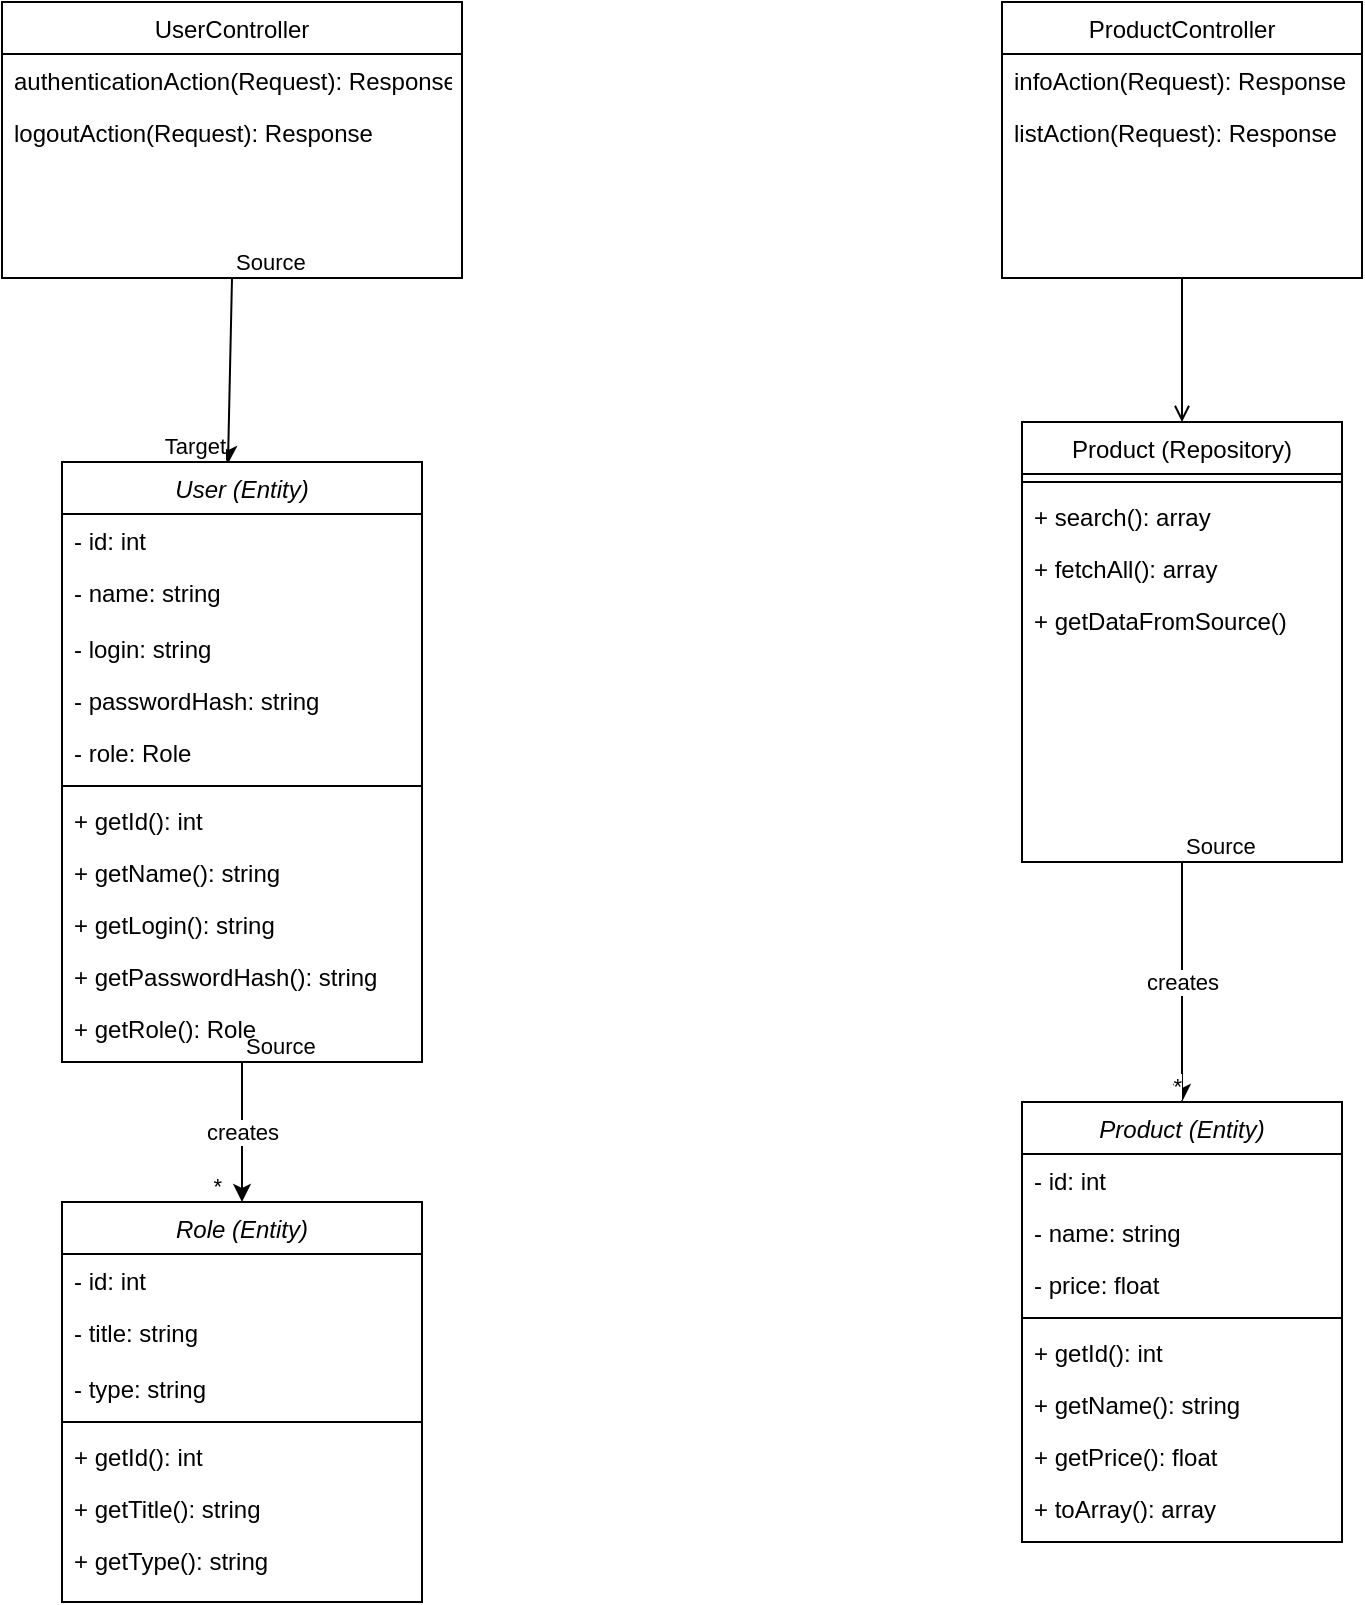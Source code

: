 <mxfile version="13.5.9" type="github">
  <diagram id="C5RBs43oDa-KdzZeNtuy" name="Page-1">
    <mxGraphModel dx="868" dy="820" grid="1" gridSize="10" guides="1" tooltips="1" connect="1" arrows="1" fold="1" page="1" pageScale="1" pageWidth="827" pageHeight="1169" math="0" shadow="0">
      <root>
        <mxCell id="WIyWlLk6GJQsqaUBKTNV-0" />
        <mxCell id="WIyWlLk6GJQsqaUBKTNV-1" parent="WIyWlLk6GJQsqaUBKTNV-0" />
        <mxCell id="ruPypNhfk1OPfBN9uLdz-4" value="" style="endArrow=open;shadow=0;strokeWidth=1;rounded=0;endFill=1;edgeStyle=elbowEdgeStyle;elbow=vertical;exitX=0.5;exitY=1;exitDx=0;exitDy=0;entryX=0.5;entryY=0;entryDx=0;entryDy=0;" edge="1" parent="WIyWlLk6GJQsqaUBKTNV-1" source="zkfFHV4jXpPFQw0GAbJ--6" target="zkfFHV4jXpPFQw0GAbJ--17">
          <mxGeometry x="0.5" y="41" relative="1" as="geometry">
            <mxPoint x="360" y="178.5" as="sourcePoint" />
            <mxPoint x="660" y="330" as="targetPoint" />
            <mxPoint x="-40" y="32" as="offset" />
            <Array as="points" />
          </mxGeometry>
        </mxCell>
        <mxCell id="ruPypNhfk1OPfBN9uLdz-40" value="creates" style="endArrow=classic;html=1;exitX=0.5;exitY=1;exitDx=0;exitDy=0;entryX=0.5;entryY=0;entryDx=0;entryDy=0;" edge="1" parent="WIyWlLk6GJQsqaUBKTNV-1" source="ruPypNhfk1OPfBN9uLdz-15" target="ruPypNhfk1OPfBN9uLdz-27">
          <mxGeometry relative="1" as="geometry">
            <mxPoint x="320" y="740" as="sourcePoint" />
            <mxPoint x="480" y="740" as="targetPoint" />
          </mxGeometry>
        </mxCell>
        <mxCell id="ruPypNhfk1OPfBN9uLdz-42" value="Source" style="edgeLabel;resizable=0;html=1;align=left;verticalAlign=bottom;" connectable="0" vertex="1" parent="ruPypNhfk1OPfBN9uLdz-40">
          <mxGeometry x="-1" relative="1" as="geometry" />
        </mxCell>
        <mxCell id="ruPypNhfk1OPfBN9uLdz-43" value="*" style="edgeLabel;resizable=0;html=1;align=right;verticalAlign=bottom;" connectable="0" vertex="1" parent="ruPypNhfk1OPfBN9uLdz-40">
          <mxGeometry x="1" relative="1" as="geometry">
            <mxPoint x="-10" as="offset" />
          </mxGeometry>
        </mxCell>
        <mxCell id="zkfFHV4jXpPFQw0GAbJ--6" value="ProductController" style="swimlane;fontStyle=0;align=center;verticalAlign=top;childLayout=stackLayout;horizontal=1;startSize=26;horizontalStack=0;resizeParent=1;resizeLast=0;collapsible=1;marginBottom=0;rounded=0;shadow=0;strokeWidth=1;" parent="WIyWlLk6GJQsqaUBKTNV-1" vertex="1">
          <mxGeometry x="550" y="80" width="180" height="138" as="geometry">
            <mxRectangle x="130" y="380" width="160" height="26" as="alternateBounds" />
          </mxGeometry>
        </mxCell>
        <mxCell id="zkfFHV4jXpPFQw0GAbJ--7" value="infoAction(Request): Response" style="text;align=left;verticalAlign=top;spacingLeft=4;spacingRight=4;overflow=hidden;rotatable=0;points=[[0,0.5],[1,0.5]];portConstraint=eastwest;" parent="zkfFHV4jXpPFQw0GAbJ--6" vertex="1">
          <mxGeometry y="26" width="180" height="26" as="geometry" />
        </mxCell>
        <mxCell id="zkfFHV4jXpPFQw0GAbJ--8" value="listAction(Request): Response" style="text;align=left;verticalAlign=top;spacingLeft=4;spacingRight=4;overflow=hidden;rotatable=0;points=[[0,0.5],[1,0.5]];portConstraint=eastwest;rounded=0;shadow=0;html=0;" parent="zkfFHV4jXpPFQw0GAbJ--6" vertex="1">
          <mxGeometry y="52" width="180" height="26" as="geometry" />
        </mxCell>
        <mxCell id="zkfFHV4jXpPFQw0GAbJ--17" value="Product (Repository)" style="swimlane;fontStyle=0;align=center;verticalAlign=top;childLayout=stackLayout;horizontal=1;startSize=26;horizontalStack=0;resizeParent=1;resizeLast=0;collapsible=1;marginBottom=0;rounded=0;shadow=0;strokeWidth=1;" parent="WIyWlLk6GJQsqaUBKTNV-1" vertex="1">
          <mxGeometry x="560" y="290" width="160" height="220" as="geometry">
            <mxRectangle x="550" y="140" width="160" height="26" as="alternateBounds" />
          </mxGeometry>
        </mxCell>
        <mxCell id="zkfFHV4jXpPFQw0GAbJ--23" value="" style="line;html=1;strokeWidth=1;align=left;verticalAlign=middle;spacingTop=-1;spacingLeft=3;spacingRight=3;rotatable=0;labelPosition=right;points=[];portConstraint=eastwest;" parent="zkfFHV4jXpPFQw0GAbJ--17" vertex="1">
          <mxGeometry y="26" width="160" height="8" as="geometry" />
        </mxCell>
        <mxCell id="zkfFHV4jXpPFQw0GAbJ--24" value="+ search(): array" style="text;align=left;verticalAlign=top;spacingLeft=4;spacingRight=4;overflow=hidden;rotatable=0;points=[[0,0.5],[1,0.5]];portConstraint=eastwest;" parent="zkfFHV4jXpPFQw0GAbJ--17" vertex="1">
          <mxGeometry y="34" width="160" height="26" as="geometry" />
        </mxCell>
        <mxCell id="zkfFHV4jXpPFQw0GAbJ--25" value="+ fetchAll(): array" style="text;align=left;verticalAlign=top;spacingLeft=4;spacingRight=4;overflow=hidden;rotatable=0;points=[[0,0.5],[1,0.5]];portConstraint=eastwest;" parent="zkfFHV4jXpPFQw0GAbJ--17" vertex="1">
          <mxGeometry y="60" width="160" height="26" as="geometry" />
        </mxCell>
        <mxCell id="ruPypNhfk1OPfBN9uLdz-9" value="+ getDataFromSource()" style="text;align=left;verticalAlign=top;spacingLeft=4;spacingRight=4;overflow=hidden;rotatable=0;points=[[0,0.5],[1,0.5]];portConstraint=eastwest;" vertex="1" parent="zkfFHV4jXpPFQw0GAbJ--17">
          <mxGeometry y="86" width="160" height="26" as="geometry" />
        </mxCell>
        <mxCell id="ruPypNhfk1OPfBN9uLdz-49" value="creates" style="endArrow=classic;html=1;entryX=0.5;entryY=0;entryDx=0;entryDy=0;exitX=0.5;exitY=1;exitDx=0;exitDy=0;" edge="1" parent="WIyWlLk6GJQsqaUBKTNV-1" source="zkfFHV4jXpPFQw0GAbJ--17" target="zkfFHV4jXpPFQw0GAbJ--0">
          <mxGeometry relative="1" as="geometry">
            <mxPoint x="320" y="490" as="sourcePoint" />
            <mxPoint x="480" y="490" as="targetPoint" />
          </mxGeometry>
        </mxCell>
        <mxCell id="ruPypNhfk1OPfBN9uLdz-51" value="Source" style="edgeLabel;resizable=0;html=1;align=left;verticalAlign=bottom;" connectable="0" vertex="1" parent="ruPypNhfk1OPfBN9uLdz-49">
          <mxGeometry x="-1" relative="1" as="geometry" />
        </mxCell>
        <mxCell id="ruPypNhfk1OPfBN9uLdz-52" value="*" style="edgeLabel;resizable=0;html=1;align=right;verticalAlign=bottom;" connectable="0" vertex="1" parent="ruPypNhfk1OPfBN9uLdz-49">
          <mxGeometry x="1" relative="1" as="geometry" />
        </mxCell>
        <mxCell id="zkfFHV4jXpPFQw0GAbJ--0" value="Product (Entity)" style="swimlane;fontStyle=2;align=center;verticalAlign=top;childLayout=stackLayout;horizontal=1;startSize=26;horizontalStack=0;resizeParent=1;resizeLast=0;collapsible=1;marginBottom=0;rounded=0;shadow=0;strokeWidth=1;" parent="WIyWlLk6GJQsqaUBKTNV-1" vertex="1">
          <mxGeometry x="560" y="630" width="160" height="220" as="geometry">
            <mxRectangle x="230" y="140" width="160" height="26" as="alternateBounds" />
          </mxGeometry>
        </mxCell>
        <mxCell id="zkfFHV4jXpPFQw0GAbJ--1" value="- id: int" style="text;align=left;verticalAlign=top;spacingLeft=4;spacingRight=4;overflow=hidden;rotatable=0;points=[[0,0.5],[1,0.5]];portConstraint=eastwest;" parent="zkfFHV4jXpPFQw0GAbJ--0" vertex="1">
          <mxGeometry y="26" width="160" height="26" as="geometry" />
        </mxCell>
        <mxCell id="zkfFHV4jXpPFQw0GAbJ--2" value="- name: string&#xa;" style="text;align=left;verticalAlign=top;spacingLeft=4;spacingRight=4;overflow=hidden;rotatable=0;points=[[0,0.5],[1,0.5]];portConstraint=eastwest;rounded=0;shadow=0;html=0;" parent="zkfFHV4jXpPFQw0GAbJ--0" vertex="1">
          <mxGeometry y="52" width="160" height="26" as="geometry" />
        </mxCell>
        <mxCell id="zkfFHV4jXpPFQw0GAbJ--3" value="- price: float" style="text;align=left;verticalAlign=top;spacingLeft=4;spacingRight=4;overflow=hidden;rotatable=0;points=[[0,0.5],[1,0.5]];portConstraint=eastwest;rounded=0;shadow=0;html=0;" parent="zkfFHV4jXpPFQw0GAbJ--0" vertex="1">
          <mxGeometry y="78" width="160" height="26" as="geometry" />
        </mxCell>
        <mxCell id="zkfFHV4jXpPFQw0GAbJ--4" value="" style="line;html=1;strokeWidth=1;align=left;verticalAlign=middle;spacingTop=-1;spacingLeft=3;spacingRight=3;rotatable=0;labelPosition=right;points=[];portConstraint=eastwest;" parent="zkfFHV4jXpPFQw0GAbJ--0" vertex="1">
          <mxGeometry y="104" width="160" height="8" as="geometry" />
        </mxCell>
        <mxCell id="ruPypNhfk1OPfBN9uLdz-0" value="+ getId(): int" style="text;align=left;verticalAlign=top;spacingLeft=4;spacingRight=4;overflow=hidden;rotatable=0;points=[[0,0.5],[1,0.5]];portConstraint=eastwest;" vertex="1" parent="zkfFHV4jXpPFQw0GAbJ--0">
          <mxGeometry y="112" width="160" height="26" as="geometry" />
        </mxCell>
        <mxCell id="ruPypNhfk1OPfBN9uLdz-1" value="+ getName(): string" style="text;align=left;verticalAlign=top;spacingLeft=4;spacingRight=4;overflow=hidden;rotatable=0;points=[[0,0.5],[1,0.5]];portConstraint=eastwest;" vertex="1" parent="zkfFHV4jXpPFQw0GAbJ--0">
          <mxGeometry y="138" width="160" height="26" as="geometry" />
        </mxCell>
        <mxCell id="ruPypNhfk1OPfBN9uLdz-2" value="+ getPrice(): float" style="text;align=left;verticalAlign=top;spacingLeft=4;spacingRight=4;overflow=hidden;rotatable=0;points=[[0,0.5],[1,0.5]];portConstraint=eastwest;" vertex="1" parent="zkfFHV4jXpPFQw0GAbJ--0">
          <mxGeometry y="164" width="160" height="26" as="geometry" />
        </mxCell>
        <mxCell id="ruPypNhfk1OPfBN9uLdz-3" value="+ toArray(): array" style="text;align=left;verticalAlign=top;spacingLeft=4;spacingRight=4;overflow=hidden;rotatable=0;points=[[0,0.5],[1,0.5]];portConstraint=eastwest;" vertex="1" parent="zkfFHV4jXpPFQw0GAbJ--0">
          <mxGeometry y="190" width="160" height="26" as="geometry" />
        </mxCell>
        <mxCell id="ruPypNhfk1OPfBN9uLdz-53" value="" style="endArrow=classic;html=1;exitX=0.5;exitY=1;exitDx=0;exitDy=0;entryX=0.461;entryY=0.003;entryDx=0;entryDy=0;entryPerimeter=0;" edge="1" parent="WIyWlLk6GJQsqaUBKTNV-1" source="ruPypNhfk1OPfBN9uLdz-45" target="ruPypNhfk1OPfBN9uLdz-15">
          <mxGeometry relative="1" as="geometry">
            <mxPoint x="320" y="540" as="sourcePoint" />
            <mxPoint x="480" y="540" as="targetPoint" />
          </mxGeometry>
        </mxCell>
        <mxCell id="ruPypNhfk1OPfBN9uLdz-55" value="Source" style="edgeLabel;resizable=0;html=1;align=left;verticalAlign=bottom;" connectable="0" vertex="1" parent="ruPypNhfk1OPfBN9uLdz-53">
          <mxGeometry x="-1" relative="1" as="geometry" />
        </mxCell>
        <mxCell id="ruPypNhfk1OPfBN9uLdz-56" value="Target" style="edgeLabel;resizable=0;html=1;align=right;verticalAlign=bottom;" connectable="0" vertex="1" parent="ruPypNhfk1OPfBN9uLdz-53">
          <mxGeometry x="1" relative="1" as="geometry" />
        </mxCell>
        <mxCell id="ruPypNhfk1OPfBN9uLdz-15" value="User (Entity)" style="swimlane;fontStyle=2;align=center;verticalAlign=top;childLayout=stackLayout;horizontal=1;startSize=26;horizontalStack=0;resizeParent=1;resizeLast=0;collapsible=1;marginBottom=0;rounded=0;shadow=0;strokeWidth=1;" vertex="1" parent="WIyWlLk6GJQsqaUBKTNV-1">
          <mxGeometry x="80" y="310" width="180" height="300" as="geometry">
            <mxRectangle x="230" y="140" width="160" height="26" as="alternateBounds" />
          </mxGeometry>
        </mxCell>
        <mxCell id="ruPypNhfk1OPfBN9uLdz-16" value="- id: int" style="text;align=left;verticalAlign=top;spacingLeft=4;spacingRight=4;overflow=hidden;rotatable=0;points=[[0,0.5],[1,0.5]];portConstraint=eastwest;" vertex="1" parent="ruPypNhfk1OPfBN9uLdz-15">
          <mxGeometry y="26" width="180" height="26" as="geometry" />
        </mxCell>
        <mxCell id="ruPypNhfk1OPfBN9uLdz-17" value="- name: string&#xa;" style="text;align=left;verticalAlign=top;spacingLeft=4;spacingRight=4;overflow=hidden;rotatable=0;points=[[0,0.5],[1,0.5]];portConstraint=eastwest;rounded=0;shadow=0;html=0;" vertex="1" parent="ruPypNhfk1OPfBN9uLdz-15">
          <mxGeometry y="52" width="180" height="28" as="geometry" />
        </mxCell>
        <mxCell id="ruPypNhfk1OPfBN9uLdz-18" value="- login: string" style="text;align=left;verticalAlign=top;spacingLeft=4;spacingRight=4;overflow=hidden;rotatable=0;points=[[0,0.5],[1,0.5]];portConstraint=eastwest;rounded=0;shadow=0;html=0;" vertex="1" parent="ruPypNhfk1OPfBN9uLdz-15">
          <mxGeometry y="80" width="180" height="26" as="geometry" />
        </mxCell>
        <mxCell id="ruPypNhfk1OPfBN9uLdz-24" value="- passwordHash: string" style="text;align=left;verticalAlign=top;spacingLeft=4;spacingRight=4;overflow=hidden;rotatable=0;points=[[0,0.5],[1,0.5]];portConstraint=eastwest;rounded=0;shadow=0;html=0;" vertex="1" parent="ruPypNhfk1OPfBN9uLdz-15">
          <mxGeometry y="106" width="180" height="26" as="geometry" />
        </mxCell>
        <mxCell id="ruPypNhfk1OPfBN9uLdz-25" value="- role: Role" style="text;align=left;verticalAlign=top;spacingLeft=4;spacingRight=4;overflow=hidden;rotatable=0;points=[[0,0.5],[1,0.5]];portConstraint=eastwest;rounded=0;shadow=0;html=0;" vertex="1" parent="ruPypNhfk1OPfBN9uLdz-15">
          <mxGeometry y="132" width="180" height="26" as="geometry" />
        </mxCell>
        <mxCell id="ruPypNhfk1OPfBN9uLdz-19" value="" style="line;html=1;strokeWidth=1;align=left;verticalAlign=middle;spacingTop=-1;spacingLeft=3;spacingRight=3;rotatable=0;labelPosition=right;points=[];portConstraint=eastwest;" vertex="1" parent="ruPypNhfk1OPfBN9uLdz-15">
          <mxGeometry y="158" width="180" height="8" as="geometry" />
        </mxCell>
        <mxCell id="ruPypNhfk1OPfBN9uLdz-20" value="+ getId(): int" style="text;align=left;verticalAlign=top;spacingLeft=4;spacingRight=4;overflow=hidden;rotatable=0;points=[[0,0.5],[1,0.5]];portConstraint=eastwest;" vertex="1" parent="ruPypNhfk1OPfBN9uLdz-15">
          <mxGeometry y="166" width="180" height="26" as="geometry" />
        </mxCell>
        <mxCell id="ruPypNhfk1OPfBN9uLdz-21" value="+ getName(): string" style="text;align=left;verticalAlign=top;spacingLeft=4;spacingRight=4;overflow=hidden;rotatable=0;points=[[0,0.5],[1,0.5]];portConstraint=eastwest;" vertex="1" parent="ruPypNhfk1OPfBN9uLdz-15">
          <mxGeometry y="192" width="180" height="26" as="geometry" />
        </mxCell>
        <mxCell id="ruPypNhfk1OPfBN9uLdz-22" value="+ getLogin(): string" style="text;align=left;verticalAlign=top;spacingLeft=4;spacingRight=4;overflow=hidden;rotatable=0;points=[[0,0.5],[1,0.5]];portConstraint=eastwest;" vertex="1" parent="ruPypNhfk1OPfBN9uLdz-15">
          <mxGeometry y="218" width="180" height="26" as="geometry" />
        </mxCell>
        <mxCell id="ruPypNhfk1OPfBN9uLdz-23" value="+ getPasswordHash(): string" style="text;align=left;verticalAlign=top;spacingLeft=4;spacingRight=4;overflow=hidden;rotatable=0;points=[[0,0.5],[1,0.5]];portConstraint=eastwest;" vertex="1" parent="ruPypNhfk1OPfBN9uLdz-15">
          <mxGeometry y="244" width="180" height="26" as="geometry" />
        </mxCell>
        <mxCell id="ruPypNhfk1OPfBN9uLdz-26" value="+ getRole(): Role" style="text;align=left;verticalAlign=top;spacingLeft=4;spacingRight=4;overflow=hidden;rotatable=0;points=[[0,0.5],[1,0.5]];portConstraint=eastwest;" vertex="1" parent="ruPypNhfk1OPfBN9uLdz-15">
          <mxGeometry y="270" width="180" height="26" as="geometry" />
        </mxCell>
        <mxCell id="ruPypNhfk1OPfBN9uLdz-27" value="Role (Entity)" style="swimlane;fontStyle=2;align=center;verticalAlign=top;childLayout=stackLayout;horizontal=1;startSize=26;horizontalStack=0;resizeParent=1;resizeLast=0;collapsible=1;marginBottom=0;rounded=0;shadow=0;strokeWidth=1;" vertex="1" parent="WIyWlLk6GJQsqaUBKTNV-1">
          <mxGeometry x="80" y="680" width="180" height="200" as="geometry">
            <mxRectangle x="230" y="140" width="160" height="26" as="alternateBounds" />
          </mxGeometry>
        </mxCell>
        <mxCell id="ruPypNhfk1OPfBN9uLdz-28" value="- id: int" style="text;align=left;verticalAlign=top;spacingLeft=4;spacingRight=4;overflow=hidden;rotatable=0;points=[[0,0.5],[1,0.5]];portConstraint=eastwest;" vertex="1" parent="ruPypNhfk1OPfBN9uLdz-27">
          <mxGeometry y="26" width="180" height="26" as="geometry" />
        </mxCell>
        <mxCell id="ruPypNhfk1OPfBN9uLdz-29" value="- title: string&#xa;" style="text;align=left;verticalAlign=top;spacingLeft=4;spacingRight=4;overflow=hidden;rotatable=0;points=[[0,0.5],[1,0.5]];portConstraint=eastwest;rounded=0;shadow=0;html=0;" vertex="1" parent="ruPypNhfk1OPfBN9uLdz-27">
          <mxGeometry y="52" width="180" height="28" as="geometry" />
        </mxCell>
        <mxCell id="ruPypNhfk1OPfBN9uLdz-30" value="- type: string" style="text;align=left;verticalAlign=top;spacingLeft=4;spacingRight=4;overflow=hidden;rotatable=0;points=[[0,0.5],[1,0.5]];portConstraint=eastwest;rounded=0;shadow=0;html=0;" vertex="1" parent="ruPypNhfk1OPfBN9uLdz-27">
          <mxGeometry y="80" width="180" height="26" as="geometry" />
        </mxCell>
        <mxCell id="ruPypNhfk1OPfBN9uLdz-33" value="" style="line;html=1;strokeWidth=1;align=left;verticalAlign=middle;spacingTop=-1;spacingLeft=3;spacingRight=3;rotatable=0;labelPosition=right;points=[];portConstraint=eastwest;" vertex="1" parent="ruPypNhfk1OPfBN9uLdz-27">
          <mxGeometry y="106" width="180" height="8" as="geometry" />
        </mxCell>
        <mxCell id="ruPypNhfk1OPfBN9uLdz-34" value="+ getId(): int" style="text;align=left;verticalAlign=top;spacingLeft=4;spacingRight=4;overflow=hidden;rotatable=0;points=[[0,0.5],[1,0.5]];portConstraint=eastwest;" vertex="1" parent="ruPypNhfk1OPfBN9uLdz-27">
          <mxGeometry y="114" width="180" height="26" as="geometry" />
        </mxCell>
        <mxCell id="ruPypNhfk1OPfBN9uLdz-35" value="+ getTitle(): string" style="text;align=left;verticalAlign=top;spacingLeft=4;spacingRight=4;overflow=hidden;rotatable=0;points=[[0,0.5],[1,0.5]];portConstraint=eastwest;" vertex="1" parent="ruPypNhfk1OPfBN9uLdz-27">
          <mxGeometry y="140" width="180" height="26" as="geometry" />
        </mxCell>
        <mxCell id="ruPypNhfk1OPfBN9uLdz-36" value="+ getType(): string" style="text;align=left;verticalAlign=top;spacingLeft=4;spacingRight=4;overflow=hidden;rotatable=0;points=[[0,0.5],[1,0.5]];portConstraint=eastwest;" vertex="1" parent="ruPypNhfk1OPfBN9uLdz-27">
          <mxGeometry y="166" width="180" height="26" as="geometry" />
        </mxCell>
        <mxCell id="ruPypNhfk1OPfBN9uLdz-45" value="UserController" style="swimlane;fontStyle=0;align=center;verticalAlign=top;childLayout=stackLayout;horizontal=1;startSize=26;horizontalStack=0;resizeParent=1;resizeLast=0;collapsible=1;marginBottom=0;rounded=0;shadow=0;strokeWidth=1;" vertex="1" parent="WIyWlLk6GJQsqaUBKTNV-1">
          <mxGeometry x="50" y="80" width="230" height="138" as="geometry">
            <mxRectangle x="130" y="380" width="160" height="26" as="alternateBounds" />
          </mxGeometry>
        </mxCell>
        <mxCell id="ruPypNhfk1OPfBN9uLdz-46" value="authenticationAction(Request): Response" style="text;align=left;verticalAlign=top;spacingLeft=4;spacingRight=4;overflow=hidden;rotatable=0;points=[[0,0.5],[1,0.5]];portConstraint=eastwest;" vertex="1" parent="ruPypNhfk1OPfBN9uLdz-45">
          <mxGeometry y="26" width="230" height="26" as="geometry" />
        </mxCell>
        <mxCell id="ruPypNhfk1OPfBN9uLdz-47" value="logoutAction(Request): Response" style="text;align=left;verticalAlign=top;spacingLeft=4;spacingRight=4;overflow=hidden;rotatable=0;points=[[0,0.5],[1,0.5]];portConstraint=eastwest;rounded=0;shadow=0;html=0;" vertex="1" parent="ruPypNhfk1OPfBN9uLdz-45">
          <mxGeometry y="52" width="230" height="26" as="geometry" />
        </mxCell>
      </root>
    </mxGraphModel>
  </diagram>
</mxfile>
